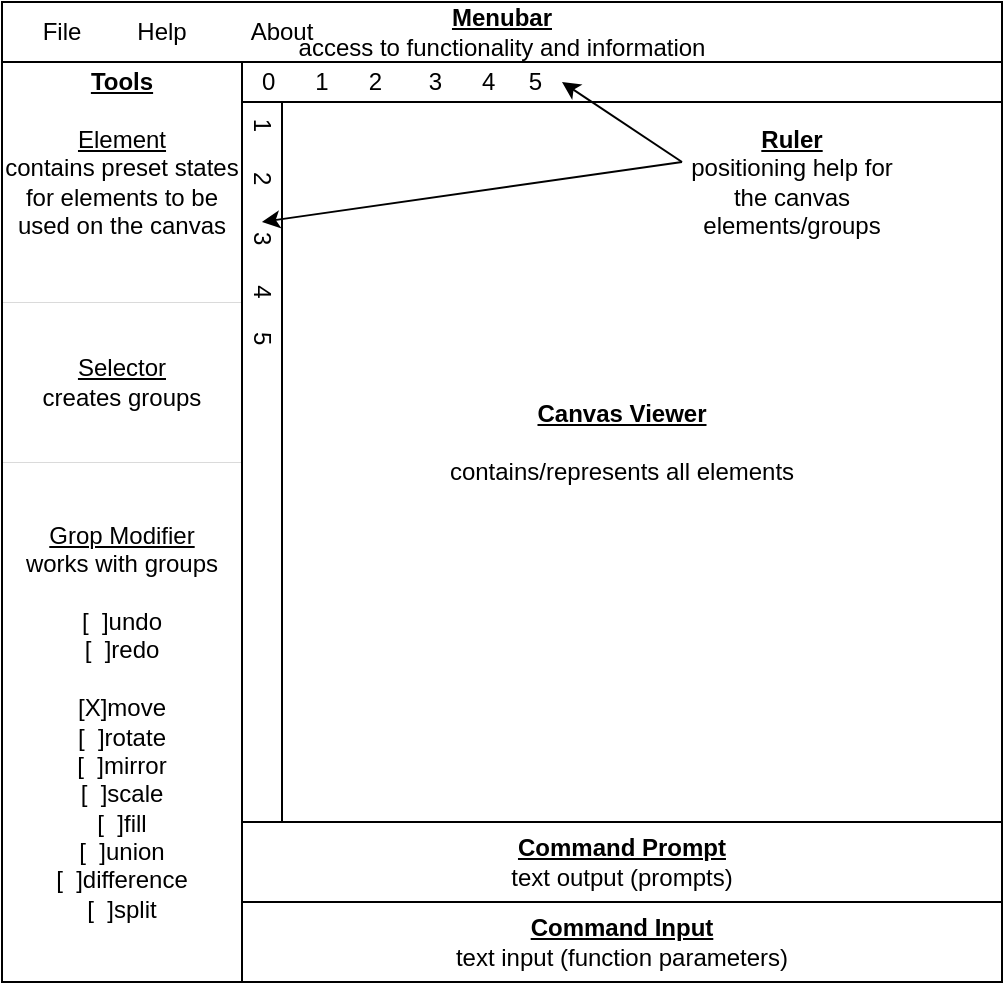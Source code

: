 <mxfile version="21.7.5" type="device">
  <diagram name="Page-1" id="mJOgbL4XX99zhUlYmv5t">
    <mxGraphModel dx="2085" dy="715" grid="1" gridSize="10" guides="1" tooltips="1" connect="1" arrows="1" fold="1" page="1" pageScale="1" pageWidth="850" pageHeight="1100" math="0" shadow="0">
      <root>
        <mxCell id="0" />
        <mxCell id="1" parent="0" />
        <mxCell id="HoEnoRXHbvW5foiIECkT-1" value="&lt;b&gt;&lt;u&gt;Canvas Viewer&lt;/u&gt;&lt;/b&gt;&lt;br&gt;&lt;br&gt;contains/represents all elements" style="whiteSpace=wrap;html=1;aspect=fixed;" vertex="1" parent="1">
          <mxGeometry x="-670" y="60" width="380" height="380" as="geometry" />
        </mxCell>
        <mxCell id="HoEnoRXHbvW5foiIECkT-2" value="&lt;b&gt;&lt;u&gt;Command Prompt&lt;/u&gt;&lt;/b&gt;&lt;br&gt;text output (prompts) " style="rounded=0;whiteSpace=wrap;html=1;" vertex="1" parent="1">
          <mxGeometry x="-670" y="440" width="380" height="40" as="geometry" />
        </mxCell>
        <mxCell id="HoEnoRXHbvW5foiIECkT-3" value="&lt;b&gt;&lt;u&gt;Menubar&lt;/u&gt;&lt;/b&gt;&lt;br&gt;access to functionality and information" style="rounded=0;whiteSpace=wrap;html=1;" vertex="1" parent="1">
          <mxGeometry x="-790" y="30" width="500" height="30" as="geometry" />
        </mxCell>
        <mxCell id="HoEnoRXHbvW5foiIECkT-4" value="&lt;u style=&quot;&quot;&gt;Selector&lt;br&gt;&lt;/u&gt;creates groups" style="rounded=0;whiteSpace=wrap;html=1;strokeWidth=0;" vertex="1" parent="1">
          <mxGeometry x="-790" y="180" width="120" height="80" as="geometry" />
        </mxCell>
        <mxCell id="HoEnoRXHbvW5foiIECkT-5" value="&lt;u style=&quot;&quot;&gt;Grop Modifier&lt;br&gt;&lt;/u&gt;works with groups&lt;br&gt;&lt;br&gt;[&amp;nbsp; ]undo &lt;br&gt;[&amp;nbsp; ]redo&lt;br&gt;&lt;br&gt;[X]move&lt;br&gt;[&amp;nbsp; ]rotate&lt;br&gt;[&amp;nbsp; ]mirror&lt;br&gt;[&amp;nbsp; ]scale&lt;br&gt;[&amp;nbsp; ]fill&lt;br&gt;[&amp;nbsp; ]union&lt;br&gt;[&amp;nbsp; ]difference&lt;br&gt;[&amp;nbsp; ]split" style="rounded=0;whiteSpace=wrap;html=1;strokeWidth=0;" vertex="1" parent="1">
          <mxGeometry x="-790" y="260" width="120" height="260" as="geometry" />
        </mxCell>
        <mxCell id="HoEnoRXHbvW5foiIECkT-6" value="&lt;u style=&quot;&quot;&gt;Element&lt;/u&gt;&lt;br&gt;contains preset states for elements to be used on the canvas" style="rounded=0;whiteSpace=wrap;html=1;strokeWidth=0;" vertex="1" parent="1">
          <mxGeometry x="-790" y="60" width="120" height="120" as="geometry" />
        </mxCell>
        <mxCell id="HoEnoRXHbvW5foiIECkT-7" value="File" style="text;html=1;strokeColor=none;fillColor=none;align=center;verticalAlign=middle;whiteSpace=wrap;rounded=0;" vertex="1" parent="1">
          <mxGeometry x="-790" y="30" width="60" height="30" as="geometry" />
        </mxCell>
        <mxCell id="HoEnoRXHbvW5foiIECkT-8" value="" style="rounded=0;whiteSpace=wrap;html=1;fillColor=none;strokeWidth=1;" vertex="1" parent="1">
          <mxGeometry x="-790" y="60" width="120" height="460" as="geometry" />
        </mxCell>
        <mxCell id="HoEnoRXHbvW5foiIECkT-9" value="Help" style="text;html=1;strokeColor=none;fillColor=none;align=center;verticalAlign=middle;whiteSpace=wrap;rounded=0;" vertex="1" parent="1">
          <mxGeometry x="-740" y="30" width="60" height="30" as="geometry" />
        </mxCell>
        <mxCell id="HoEnoRXHbvW5foiIECkT-10" value="About" style="text;html=1;strokeColor=none;fillColor=none;align=center;verticalAlign=middle;whiteSpace=wrap;rounded=0;" vertex="1" parent="1">
          <mxGeometry x="-680" y="30" width="60" height="30" as="geometry" />
        </mxCell>
        <mxCell id="HoEnoRXHbvW5foiIECkT-11" value="" style="rounded=0;whiteSpace=wrap;html=1;" vertex="1" parent="1">
          <mxGeometry x="-670" y="60" width="380" height="20" as="geometry" />
        </mxCell>
        <mxCell id="HoEnoRXHbvW5foiIECkT-12" value="" style="rounded=0;whiteSpace=wrap;html=1;" vertex="1" parent="1">
          <mxGeometry x="-670" y="80" width="20" height="360" as="geometry" />
        </mxCell>
        <mxCell id="HoEnoRXHbvW5foiIECkT-13" value="0 &lt;span style=&quot;white-space: pre;&quot;&gt;&#x9;&lt;/span&gt;1 &lt;span style=&quot;white-space: pre;&quot;&gt;&#x9;&lt;/span&gt;2&lt;span style=&quot;white-space: pre;&quot;&gt;&#x9;&lt;/span&gt; 3&lt;span style=&quot;white-space: pre;&quot;&gt;&#x9;&lt;/span&gt; 4 &lt;span style=&quot;white-space: pre;&quot;&gt;&#x9;&lt;/span&gt;5" style="text;html=1;strokeColor=none;fillColor=none;align=center;verticalAlign=middle;whiteSpace=wrap;rounded=0;" vertex="1" parent="1">
          <mxGeometry x="-690" y="55" width="200" height="30" as="geometry" />
        </mxCell>
        <mxCell id="HoEnoRXHbvW5foiIECkT-14" value="1 &lt;span style=&quot;white-space: pre;&quot;&gt;&#x9;&lt;/span&gt;2&lt;span style=&quot;white-space: pre;&quot;&gt;&#x9;&lt;/span&gt; 3&lt;span style=&quot;white-space: pre;&quot;&gt;&#x9;&lt;/span&gt; 4 &lt;span style=&quot;white-space: pre;&quot;&gt;&#x9;&lt;/span&gt;5" style="text;html=1;strokeColor=none;fillColor=none;align=center;verticalAlign=middle;whiteSpace=wrap;rounded=0;rotation=90;" vertex="1" parent="1">
          <mxGeometry x="-730" y="130" width="140" height="30" as="geometry" />
        </mxCell>
        <mxCell id="HoEnoRXHbvW5foiIECkT-15" value="&lt;b style=&quot;text-decoration-line: underline;&quot;&gt;Ruler&lt;/b&gt;&lt;br&gt;positioning help for the canvas elements/groups" style="text;html=1;strokeColor=none;fillColor=none;align=center;verticalAlign=middle;whiteSpace=wrap;rounded=0;" vertex="1" parent="1">
          <mxGeometry x="-450" y="100" width="110" height="40" as="geometry" />
        </mxCell>
        <mxCell id="HoEnoRXHbvW5foiIECkT-16" value="" style="endArrow=classic;html=1;rounded=0;exitX=0;exitY=0.25;exitDx=0;exitDy=0;" edge="1" parent="1" source="HoEnoRXHbvW5foiIECkT-15">
          <mxGeometry width="50" height="50" relative="1" as="geometry">
            <mxPoint x="-560" y="120" as="sourcePoint" />
            <mxPoint x="-510" y="70" as="targetPoint" />
          </mxGeometry>
        </mxCell>
        <mxCell id="HoEnoRXHbvW5foiIECkT-17" value="" style="endArrow=classic;html=1;rounded=0;entryX=0.464;entryY=0.5;entryDx=0;entryDy=0;entryPerimeter=0;exitX=0;exitY=0.25;exitDx=0;exitDy=0;" edge="1" parent="1" source="HoEnoRXHbvW5foiIECkT-15" target="HoEnoRXHbvW5foiIECkT-14">
          <mxGeometry width="50" height="50" relative="1" as="geometry">
            <mxPoint x="-450" y="100" as="sourcePoint" />
            <mxPoint x="-510" y="185" as="targetPoint" />
          </mxGeometry>
        </mxCell>
        <mxCell id="HoEnoRXHbvW5foiIECkT-18" value="&lt;b&gt;&lt;u&gt;Command Input&lt;/u&gt;&lt;/b&gt;&lt;br&gt;text input (function parameters)" style="rounded=0;whiteSpace=wrap;html=1;" vertex="1" parent="1">
          <mxGeometry x="-670" y="480" width="380" height="40" as="geometry" />
        </mxCell>
        <mxCell id="HoEnoRXHbvW5foiIECkT-19" value="&lt;b&gt;&lt;u&gt;Tools&lt;/u&gt;&lt;/b&gt;" style="text;html=1;strokeColor=none;fillColor=none;align=center;verticalAlign=middle;whiteSpace=wrap;rounded=0;" vertex="1" parent="1">
          <mxGeometry x="-760" y="55" width="60" height="30" as="geometry" />
        </mxCell>
      </root>
    </mxGraphModel>
  </diagram>
</mxfile>
